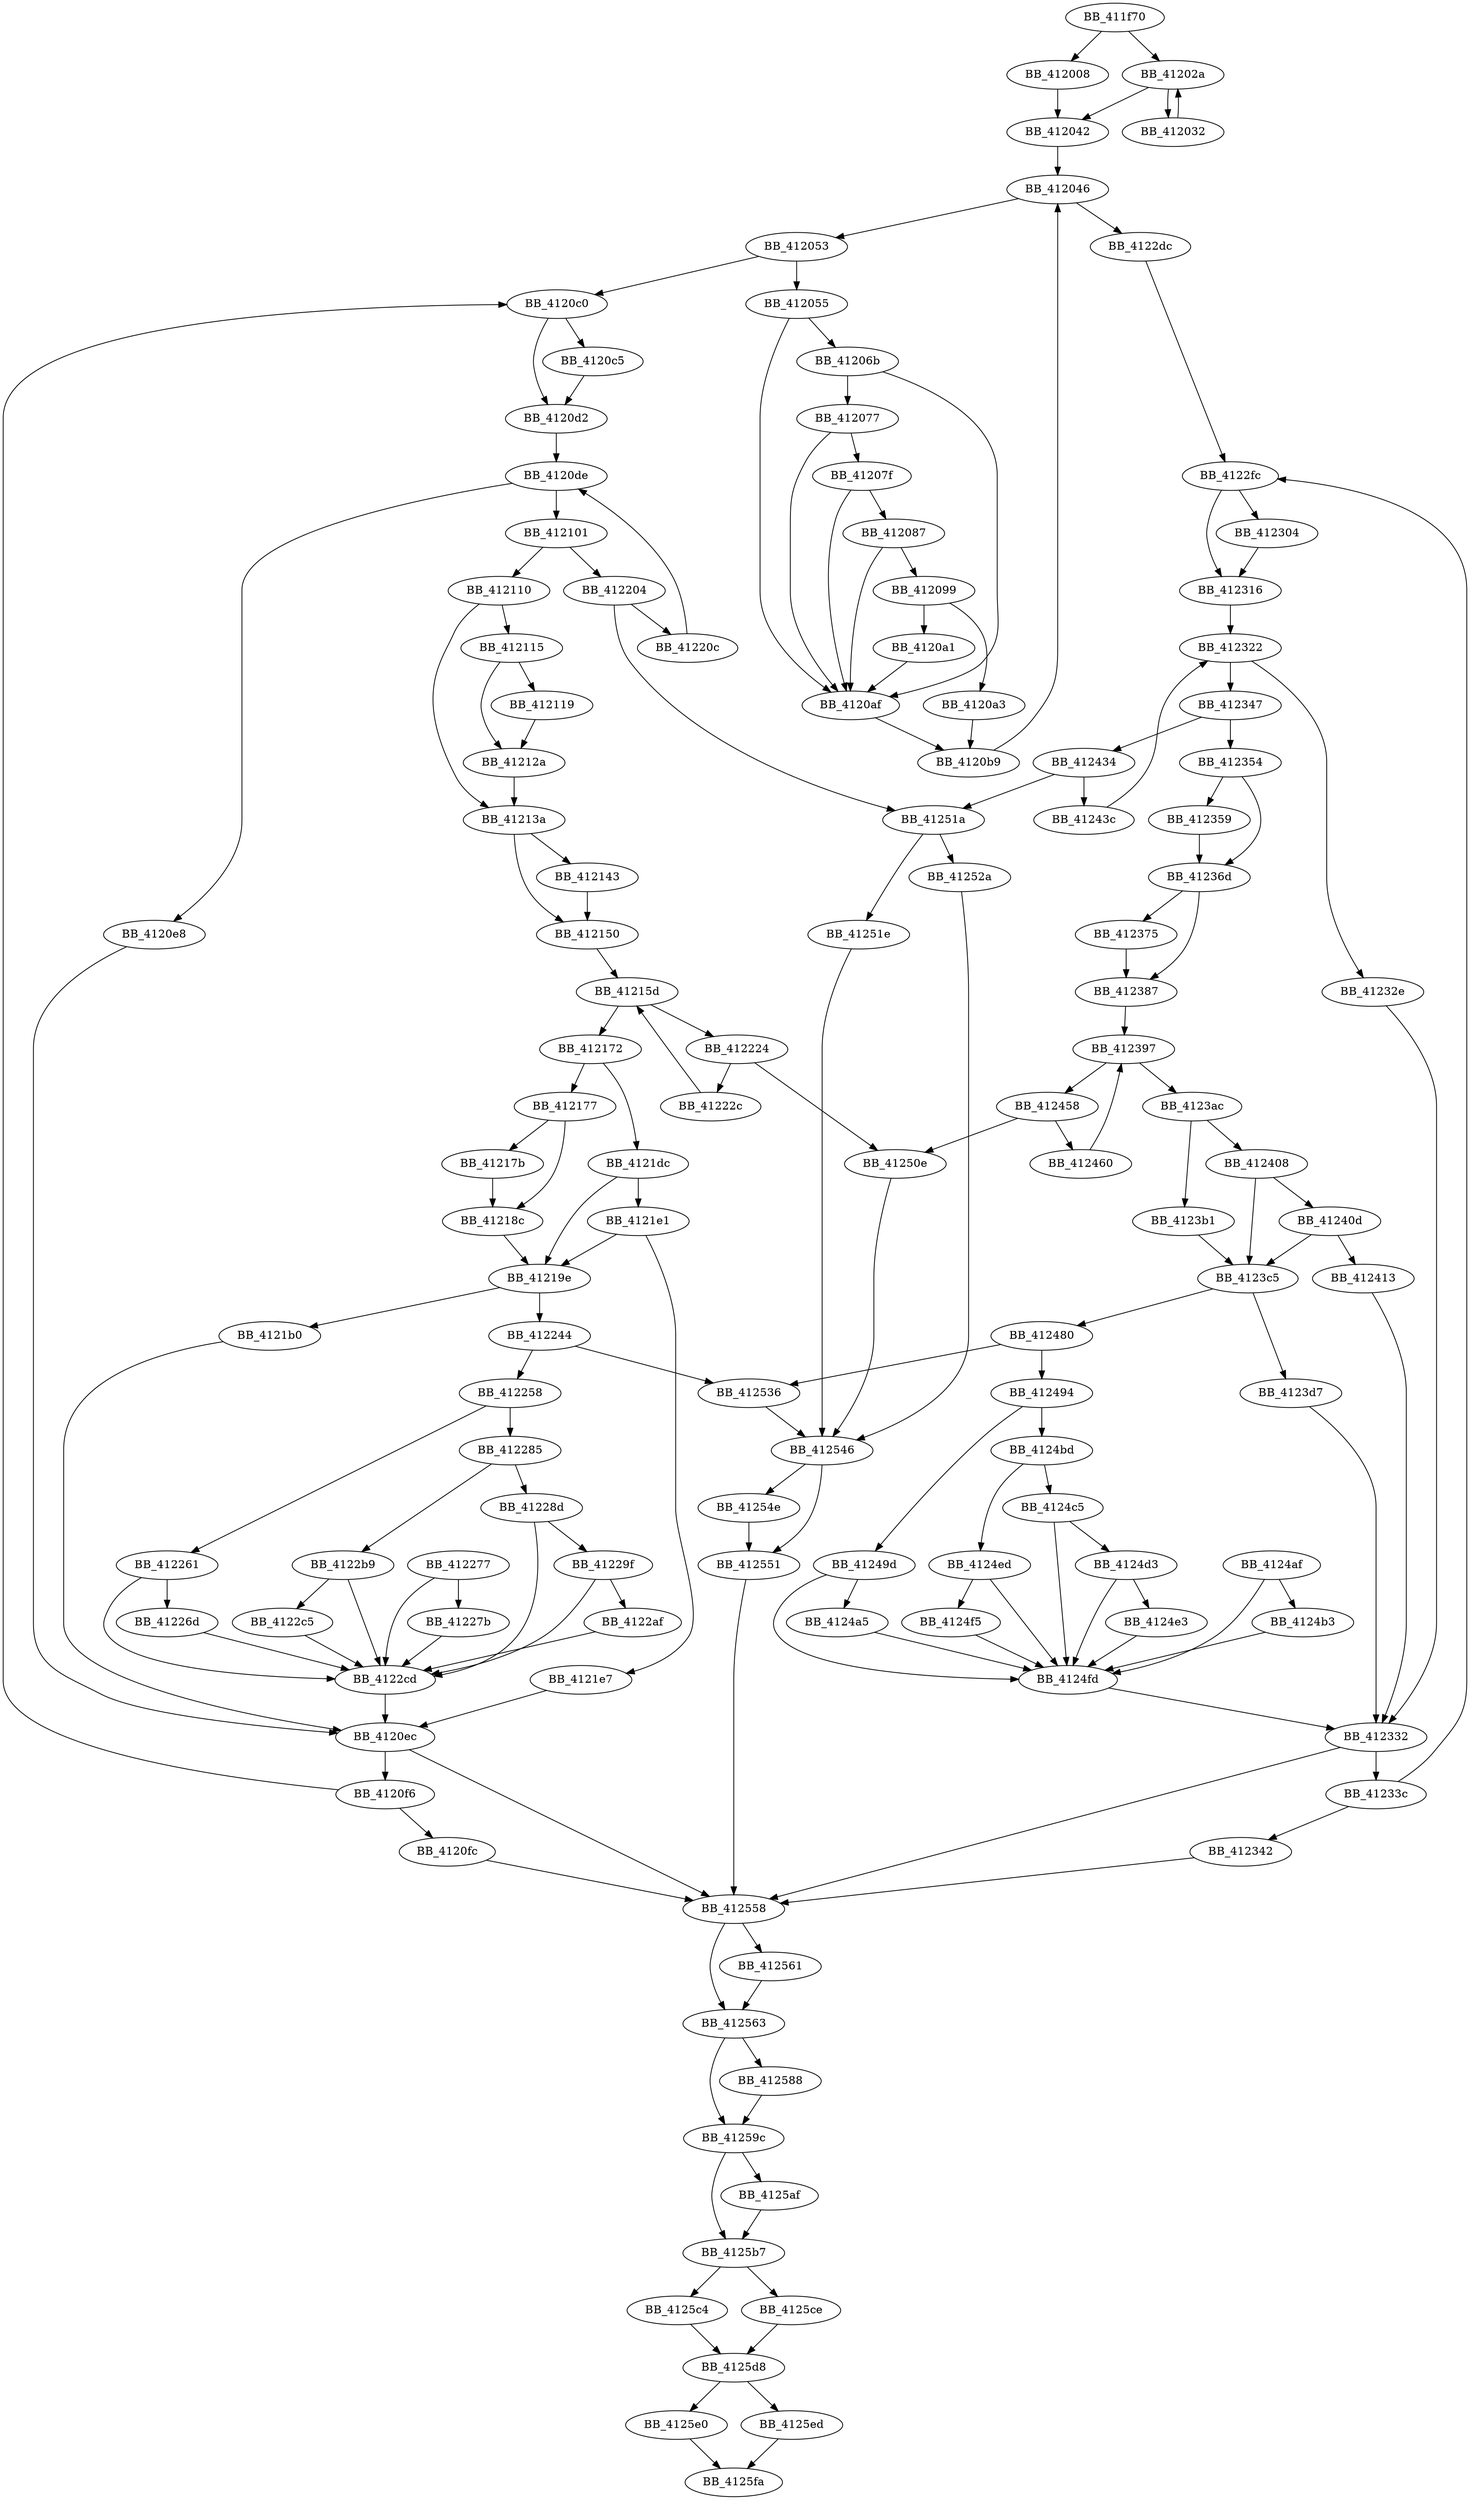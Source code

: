 DiGraph sub_411F70{
BB_411f70->BB_412008
BB_411f70->BB_41202a
BB_412008->BB_412042
BB_41202a->BB_412032
BB_41202a->BB_412042
BB_412032->BB_41202a
BB_412042->BB_412046
BB_412046->BB_412053
BB_412046->BB_4122dc
BB_412053->BB_412055
BB_412053->BB_4120c0
BB_412055->BB_41206b
BB_412055->BB_4120af
BB_41206b->BB_412077
BB_41206b->BB_4120af
BB_412077->BB_41207f
BB_412077->BB_4120af
BB_41207f->BB_412087
BB_41207f->BB_4120af
BB_412087->BB_412099
BB_412087->BB_4120af
BB_412099->BB_4120a1
BB_412099->BB_4120a3
BB_4120a1->BB_4120af
BB_4120a3->BB_4120b9
BB_4120af->BB_4120b9
BB_4120b9->BB_412046
BB_4120c0->BB_4120c5
BB_4120c0->BB_4120d2
BB_4120c5->BB_4120d2
BB_4120d2->BB_4120de
BB_4120de->BB_4120e8
BB_4120de->BB_412101
BB_4120e8->BB_4120ec
BB_4120ec->BB_4120f6
BB_4120ec->BB_412558
BB_4120f6->BB_4120c0
BB_4120f6->BB_4120fc
BB_4120fc->BB_412558
BB_412101->BB_412110
BB_412101->BB_412204
BB_412110->BB_412115
BB_412110->BB_41213a
BB_412115->BB_412119
BB_412115->BB_41212a
BB_412119->BB_41212a
BB_41212a->BB_41213a
BB_41213a->BB_412143
BB_41213a->BB_412150
BB_412143->BB_412150
BB_412150->BB_41215d
BB_41215d->BB_412172
BB_41215d->BB_412224
BB_412172->BB_412177
BB_412172->BB_4121dc
BB_412177->BB_41217b
BB_412177->BB_41218c
BB_41217b->BB_41218c
BB_41218c->BB_41219e
BB_41219e->BB_4121b0
BB_41219e->BB_412244
BB_4121b0->BB_4120ec
BB_4121dc->BB_41219e
BB_4121dc->BB_4121e1
BB_4121e1->BB_41219e
BB_4121e1->BB_4121e7
BB_4121e7->BB_4120ec
BB_412204->BB_41220c
BB_412204->BB_41251a
BB_41220c->BB_4120de
BB_412224->BB_41222c
BB_412224->BB_41250e
BB_41222c->BB_41215d
BB_412244->BB_412258
BB_412244->BB_412536
BB_412258->BB_412261
BB_412258->BB_412285
BB_412261->BB_41226d
BB_412261->BB_4122cd
BB_41226d->BB_4122cd
BB_412277->BB_41227b
BB_412277->BB_4122cd
BB_41227b->BB_4122cd
BB_412285->BB_41228d
BB_412285->BB_4122b9
BB_41228d->BB_41229f
BB_41228d->BB_4122cd
BB_41229f->BB_4122af
BB_41229f->BB_4122cd
BB_4122af->BB_4122cd
BB_4122b9->BB_4122c5
BB_4122b9->BB_4122cd
BB_4122c5->BB_4122cd
BB_4122cd->BB_4120ec
BB_4122dc->BB_4122fc
BB_4122fc->BB_412304
BB_4122fc->BB_412316
BB_412304->BB_412316
BB_412316->BB_412322
BB_412322->BB_41232e
BB_412322->BB_412347
BB_41232e->BB_412332
BB_412332->BB_41233c
BB_412332->BB_412558
BB_41233c->BB_4122fc
BB_41233c->BB_412342
BB_412342->BB_412558
BB_412347->BB_412354
BB_412347->BB_412434
BB_412354->BB_412359
BB_412354->BB_41236d
BB_412359->BB_41236d
BB_41236d->BB_412375
BB_41236d->BB_412387
BB_412375->BB_412387
BB_412387->BB_412397
BB_412397->BB_4123ac
BB_412397->BB_412458
BB_4123ac->BB_4123b1
BB_4123ac->BB_412408
BB_4123b1->BB_4123c5
BB_4123c5->BB_4123d7
BB_4123c5->BB_412480
BB_4123d7->BB_412332
BB_412408->BB_4123c5
BB_412408->BB_41240d
BB_41240d->BB_4123c5
BB_41240d->BB_412413
BB_412413->BB_412332
BB_412434->BB_41243c
BB_412434->BB_41251a
BB_41243c->BB_412322
BB_412458->BB_412460
BB_412458->BB_41250e
BB_412460->BB_412397
BB_412480->BB_412494
BB_412480->BB_412536
BB_412494->BB_41249d
BB_412494->BB_4124bd
BB_41249d->BB_4124a5
BB_41249d->BB_4124fd
BB_4124a5->BB_4124fd
BB_4124af->BB_4124b3
BB_4124af->BB_4124fd
BB_4124b3->BB_4124fd
BB_4124bd->BB_4124c5
BB_4124bd->BB_4124ed
BB_4124c5->BB_4124d3
BB_4124c5->BB_4124fd
BB_4124d3->BB_4124e3
BB_4124d3->BB_4124fd
BB_4124e3->BB_4124fd
BB_4124ed->BB_4124f5
BB_4124ed->BB_4124fd
BB_4124f5->BB_4124fd
BB_4124fd->BB_412332
BB_41250e->BB_412546
BB_41251a->BB_41251e
BB_41251a->BB_41252a
BB_41251e->BB_412546
BB_41252a->BB_412546
BB_412536->BB_412546
BB_412546->BB_41254e
BB_412546->BB_412551
BB_41254e->BB_412551
BB_412551->BB_412558
BB_412558->BB_412561
BB_412558->BB_412563
BB_412561->BB_412563
BB_412563->BB_412588
BB_412563->BB_41259c
BB_412588->BB_41259c
BB_41259c->BB_4125af
BB_41259c->BB_4125b7
BB_4125af->BB_4125b7
BB_4125b7->BB_4125c4
BB_4125b7->BB_4125ce
BB_4125c4->BB_4125d8
BB_4125ce->BB_4125d8
BB_4125d8->BB_4125e0
BB_4125d8->BB_4125ed
BB_4125e0->BB_4125fa
BB_4125ed->BB_4125fa
}
